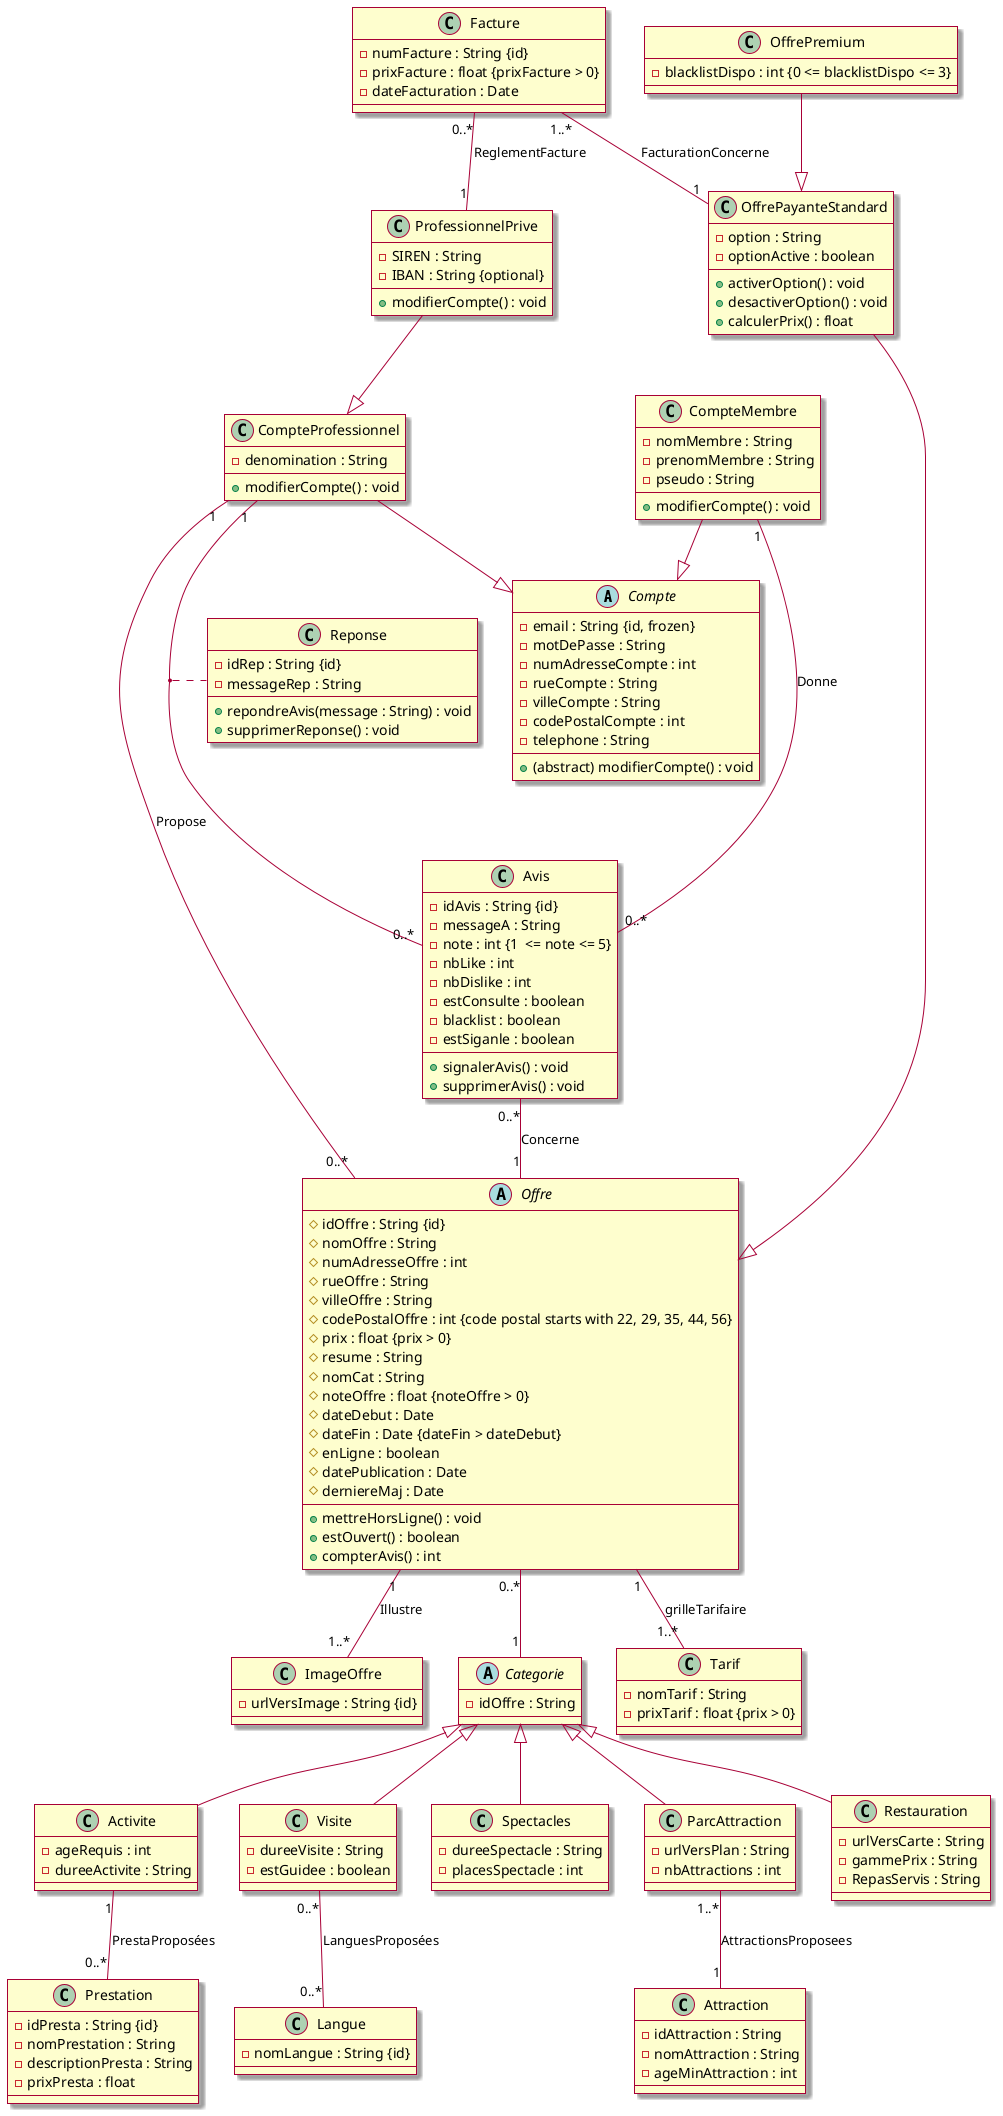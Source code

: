 @startuml

skin rose

abstract class Compte {
  - email : String {id, frozen}
  - motDePasse : String
  - numAdresseCompte : int
  - rueCompte : String
  - villeCompte : String
  - codePostalCompte : int
  - telephone : String
  +(abstract) modifierCompte() : void
}

class CompteMembre {
  - nomMembre : String
  - prenomMembre : String
  - pseudo : String
  + modifierCompte() : void
}


class CompteProfessionnel {
  - denomination : String
  + modifierCompte() : void
}

class ProfessionnelPrive {
  - SIREN : String
  - IBAN : String {optional}
  + modifierCompte() : void
}

ProfessionnelPrive --|> CompteProfessionnel

CompteMembre --|> Compte
CompteProfessionnel --|> Compte

abstract class Offre {
  # idOffre : String {id}
  # nomOffre : String
  # numAdresseOffre : int
  # rueOffre : String
  # villeOffre : String
  # codePostalOffre : int {code postal starts with 22, 29, 35, 44, 56}
  # prix : float {prix > 0}
  # resume : String
  # nomCat : String
  # noteOffre : float {noteOffre > 0}
  # dateDebut : Date
  # dateFin : Date {dateFin > dateDebut}
  # enLigne : boolean
  # datePublication : Date
  # derniereMaj : Date
  + mettreHorsLigne() : void
  + estOuvert() : boolean
  + compterAvis() : int
}

class ImageOffre {
  - urlVersImage : String {id}
}

Offre "1" -- "1..*" ImageOffre: Illustre

abstract class Categorie {
  - idOffre : String
}

class Activite{
  - ageRequis : int
  - dureeActivite : String
}

class Prestation {
  - idPresta : String {id}
  - nomPrestation : String
  - descriptionPresta : String
  - prixPresta : float
}

Activite "1" -- "0..*" Prestation : PrestaProposées

class Visite {
  - dureeVisite : String
  - estGuidee : boolean
}

class Langue {
  - nomLangue : String {id}
}

Visite "0..*" -- "0..*" Langue : LanguesProposées

class Spectacles {
  - dureeSpectacle : String
  - placesSpectacle : int
  
}

class ParcAttraction {
  - urlVersPlan : String
  - nbAttractions : int
}

class Attraction {
  - idAttraction : String
  - nomAttraction : String
  - ageMinAttraction : int
}

ParcAttraction "1..*" -- "1" Attraction : AttractionsProposees

class Restauration {
  - urlVersCarte : String
  - gammePrix : String
  - RepasServis : String
}

Categorie <|-- Activite
Categorie <|-- Visite
Categorie <|-- Spectacles
Categorie <|-- ParcAttraction
Categorie <|-- Restauration

Offre "0..*" -- "1" Categorie

class OffrePayanteStandard {
  - option : String
  - optionActive : boolean
  + activerOption() : void
  + desactiverOption() : void
  + calculerPrix() : float
}

class Tarif {
  - nomTarif : String
  - prixTarif : float {prix > 0}
}

Offre "1" -- "1..*" Tarif : grilleTarifaire


class OffrePremium {
  - blacklistDispo : int {0 <= blacklistDispo <= 3}
}

OffrePayanteStandard --|> Offre
OffrePremium --|> OffrePayanteStandard

class Avis {
  - idAvis : String {id}
  - messageA : String
  - note : int {1  <= note <= 5}
  - nbLike : int
  - nbDislike : int
  - estConsulte : boolean
  - blacklist : boolean
  - estSiganle : boolean
  + signalerAvis() : void
  + supprimerAvis() : void
}

class Reponse {
  - idRep : String {id}
  - messageRep : String
  + repondreAvis(message : String) : void
  + supprimerReponse() : void
}

CompteProfessionnel "1" -- "0..*" Offre : Propose
CompteMembre "1" -- "0..*" Avis : Donne
Avis "0..*" -- "1" Offre : Concerne

CompteProfessionnel "1" -- "0..*" Avis
(CompteProfessionnel, Avis) .. Reponse

class Facture {
  - numFacture : String {id}
  - prixFacture : float {prixFacture > 0}
  - dateFacturation : Date
}

Facture "1..*" -- "1" OffrePayanteStandard: FacturationConcerne
Facture "0..*" -- "1" ProfessionnelPrive : ReglementFacture

@enduml
